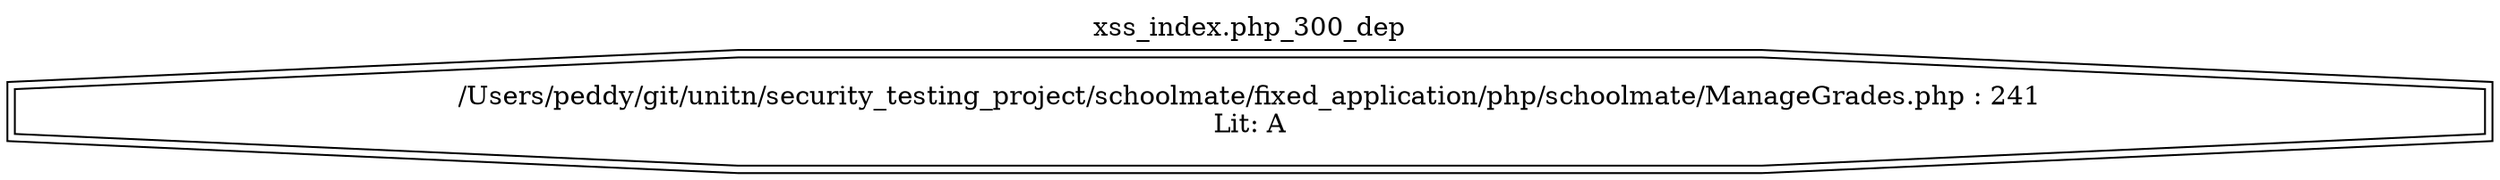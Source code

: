 digraph cfg {
  label="xss_index.php_300_dep";
  labelloc=t;
  n1 [shape=doubleoctagon, label="/Users/peddy/git/unitn/security_testing_project/schoolmate/fixed_application/php/schoolmate/ManageGrades.php : 241\nLit: A\n"];
}
